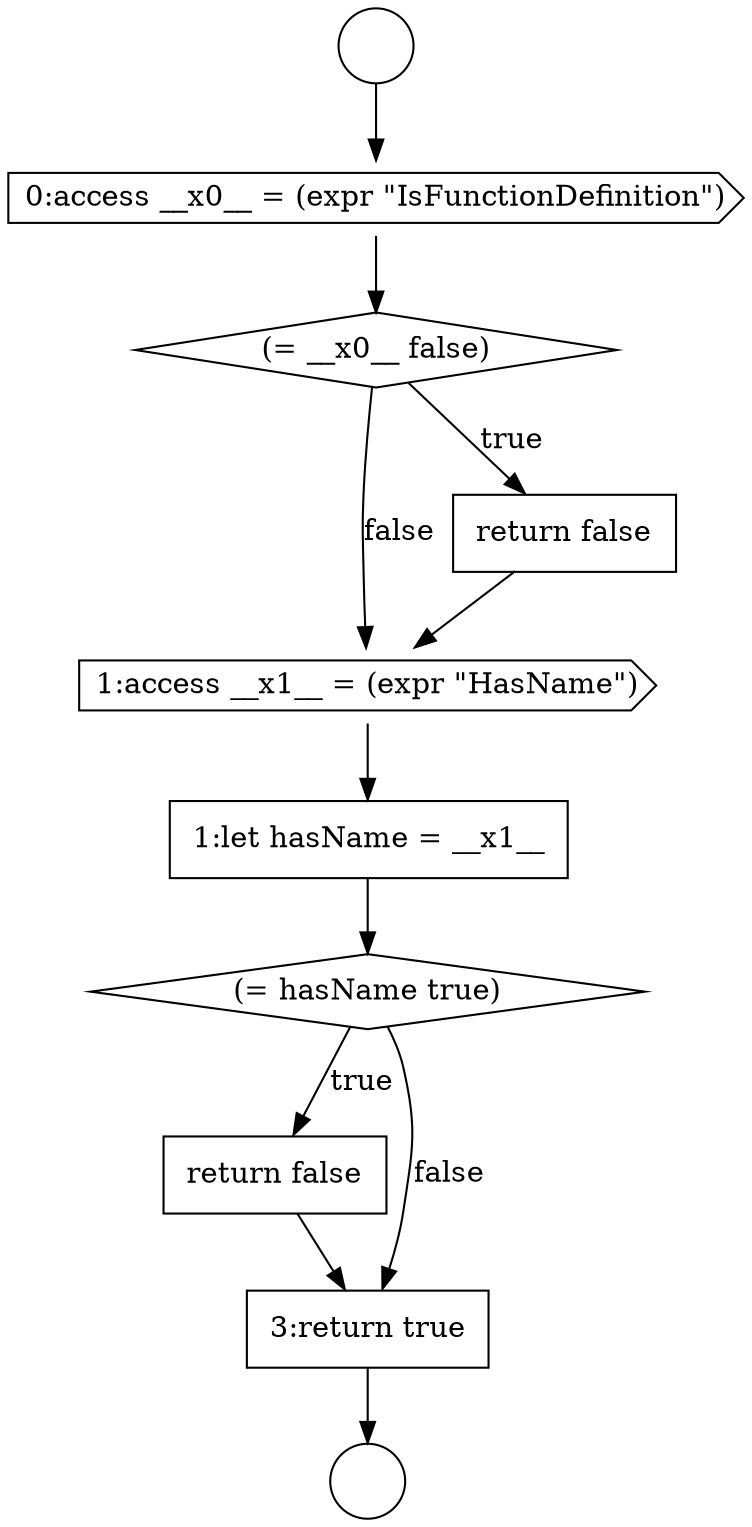 digraph {
  node7766 [shape=none, margin=0, label=<<font color="black">
    <table border="0" cellborder="1" cellspacing="0" cellpadding="10">
      <tr><td align="left">return false</td></tr>
    </table>
  </font>> color="black" fillcolor="white" style=filled]
  node7761 [shape=diamond, label=<<font color="black">(= __x0__ false)</font>> color="black" fillcolor="white" style=filled]
  node7763 [shape=cds, label=<<font color="black">1:access __x1__ = (expr &quot;HasName&quot;)</font>> color="black" fillcolor="white" style=filled]
  node7759 [shape=circle label=" " color="black" fillcolor="white" style=filled]
  node7760 [shape=cds, label=<<font color="black">0:access __x0__ = (expr &quot;IsFunctionDefinition&quot;)</font>> color="black" fillcolor="white" style=filled]
  node7758 [shape=circle label=" " color="black" fillcolor="white" style=filled]
  node7762 [shape=none, margin=0, label=<<font color="black">
    <table border="0" cellborder="1" cellspacing="0" cellpadding="10">
      <tr><td align="left">return false</td></tr>
    </table>
  </font>> color="black" fillcolor="white" style=filled]
  node7767 [shape=none, margin=0, label=<<font color="black">
    <table border="0" cellborder="1" cellspacing="0" cellpadding="10">
      <tr><td align="left">3:return true</td></tr>
    </table>
  </font>> color="black" fillcolor="white" style=filled]
  node7764 [shape=none, margin=0, label=<<font color="black">
    <table border="0" cellborder="1" cellspacing="0" cellpadding="10">
      <tr><td align="left">1:let hasName = __x1__</td></tr>
    </table>
  </font>> color="black" fillcolor="white" style=filled]
  node7765 [shape=diamond, label=<<font color="black">(= hasName true)</font>> color="black" fillcolor="white" style=filled]
  node7762 -> node7763 [ color="black"]
  node7760 -> node7761 [ color="black"]
  node7765 -> node7766 [label=<<font color="black">true</font>> color="black"]
  node7765 -> node7767 [label=<<font color="black">false</font>> color="black"]
  node7766 -> node7767 [ color="black"]
  node7764 -> node7765 [ color="black"]
  node7763 -> node7764 [ color="black"]
  node7761 -> node7762 [label=<<font color="black">true</font>> color="black"]
  node7761 -> node7763 [label=<<font color="black">false</font>> color="black"]
  node7758 -> node7760 [ color="black"]
  node7767 -> node7759 [ color="black"]
}
